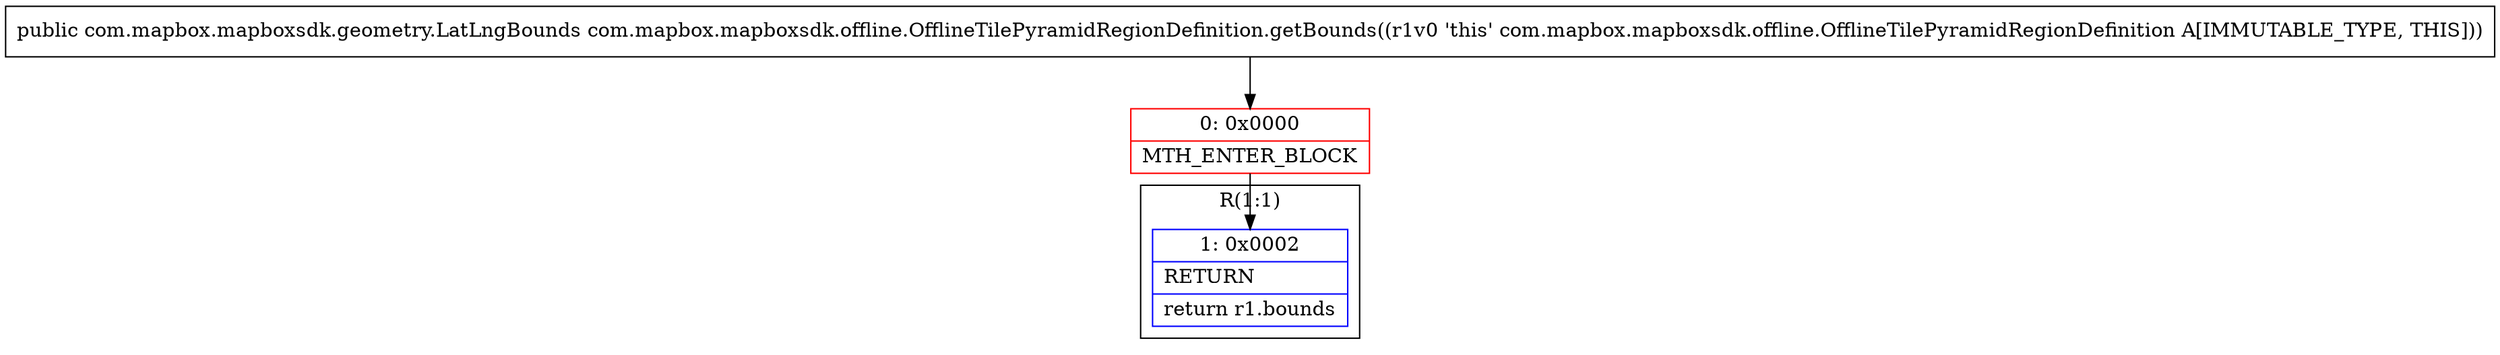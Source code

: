 digraph "CFG forcom.mapbox.mapboxsdk.offline.OfflineTilePyramidRegionDefinition.getBounds()Lcom\/mapbox\/mapboxsdk\/geometry\/LatLngBounds;" {
subgraph cluster_Region_130589872 {
label = "R(1:1)";
node [shape=record,color=blue];
Node_1 [shape=record,label="{1\:\ 0x0002|RETURN\l|return r1.bounds\l}"];
}
Node_0 [shape=record,color=red,label="{0\:\ 0x0000|MTH_ENTER_BLOCK\l}"];
MethodNode[shape=record,label="{public com.mapbox.mapboxsdk.geometry.LatLngBounds com.mapbox.mapboxsdk.offline.OfflineTilePyramidRegionDefinition.getBounds((r1v0 'this' com.mapbox.mapboxsdk.offline.OfflineTilePyramidRegionDefinition A[IMMUTABLE_TYPE, THIS])) }"];
MethodNode -> Node_0;
Node_0 -> Node_1;
}


